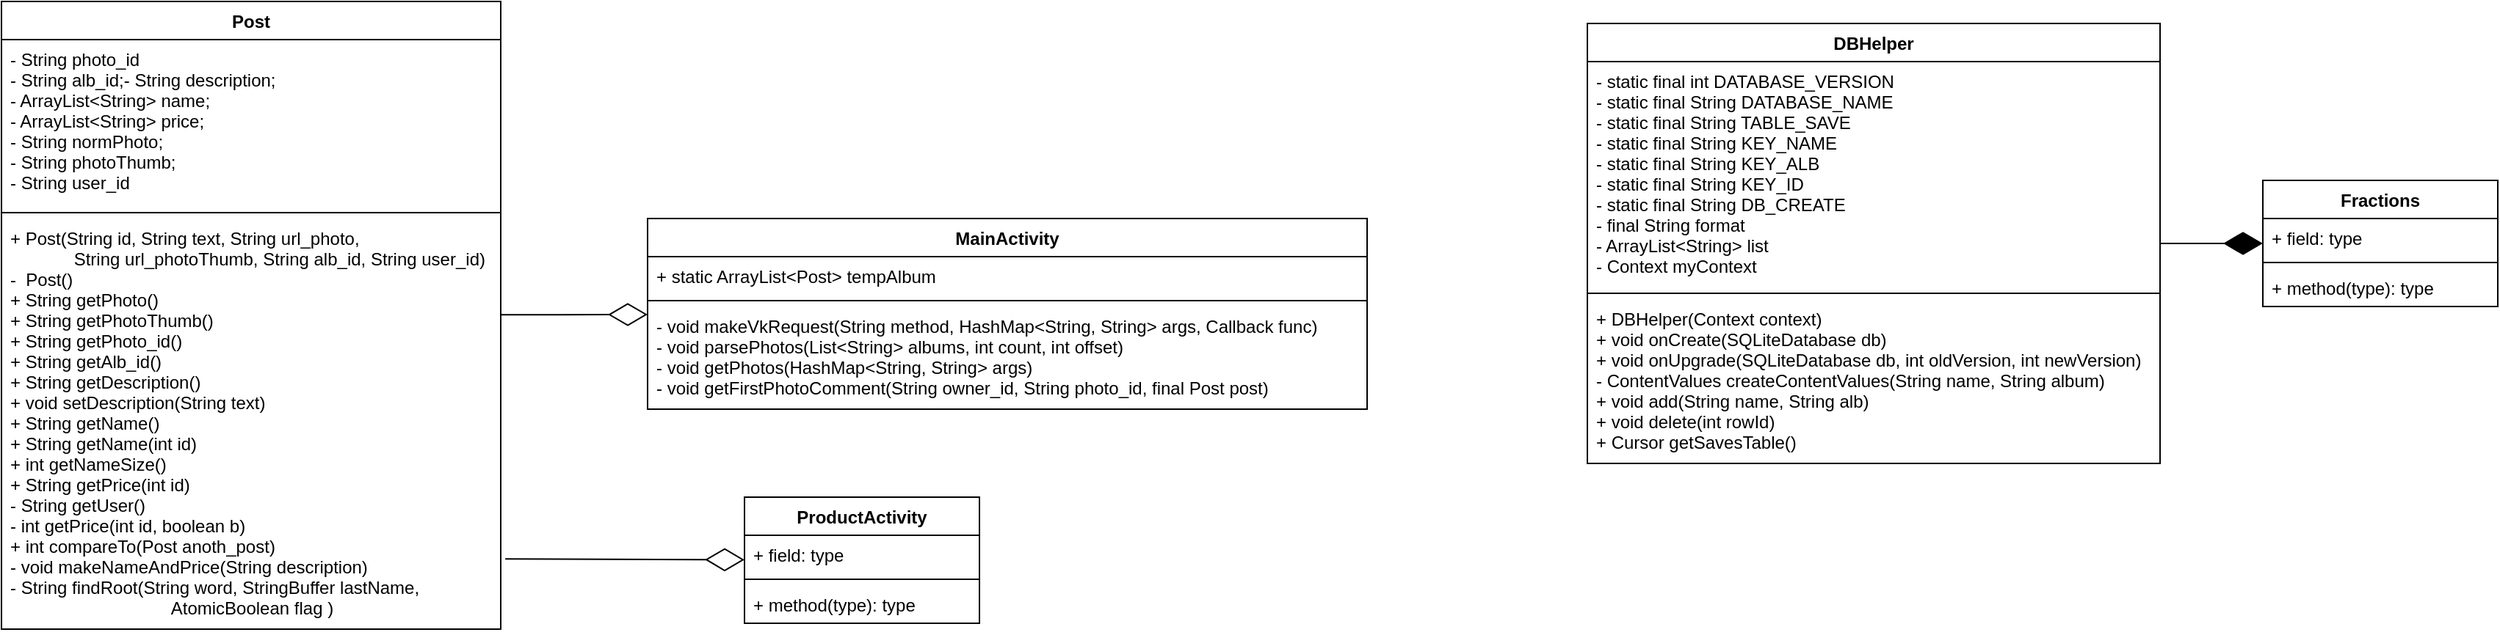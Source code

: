 <mxfile version="10.6.8" type="github"><diagram id="H0TlaPmsUMJZ5l3_36gU" name="Page-1"><mxGraphModel dx="2221" dy="771" grid="1" gridSize="10" guides="1" tooltips="1" connect="1" arrows="1" fold="1" page="1" pageScale="1" pageWidth="827" pageHeight="1169" math="0" shadow="0"><root><mxCell id="0"/><mxCell id="1" parent="0"/><mxCell id="FyV8M_RW5J6ellcxXbuD-1" value="Post" style="swimlane;fontStyle=1;align=center;verticalAlign=top;childLayout=stackLayout;horizontal=1;startSize=26;horizontalStack=0;resizeParent=1;resizeParentMax=0;resizeLast=0;collapsible=1;marginBottom=0;" vertex="1" parent="1"><mxGeometry x="-200" y="55" width="340" height="428" as="geometry"/></mxCell><mxCell id="FyV8M_RW5J6ellcxXbuD-2" value="- String photo_id&#xA;- String alb_id;- String description;&#xA;- ArrayList&lt;String&gt; name;&#xA;- ArrayList&lt;String&gt; price;&#xA;- String normPhoto;&#xA;- String photoThumb;&#xA;- String user_id" style="text;strokeColor=none;fillColor=none;align=left;verticalAlign=top;spacingLeft=4;spacingRight=4;overflow=hidden;rotatable=0;points=[[0,0.5],[1,0.5]];portConstraint=eastwest;" vertex="1" parent="FyV8M_RW5J6ellcxXbuD-1"><mxGeometry y="26" width="340" height="114" as="geometry"/></mxCell><mxCell id="FyV8M_RW5J6ellcxXbuD-3" value="" style="line;strokeWidth=1;fillColor=none;align=left;verticalAlign=middle;spacingTop=-1;spacingLeft=3;spacingRight=3;rotatable=0;labelPosition=right;points=[];portConstraint=eastwest;" vertex="1" parent="FyV8M_RW5J6ellcxXbuD-1"><mxGeometry y="140" width="340" height="8" as="geometry"/></mxCell><mxCell id="FyV8M_RW5J6ellcxXbuD-4" value="+ Post(String id, String text, String url_photo, &#xA;             String url_photoThumb, String alb_id, String user_id)&#xA;-  Post()&#xA;+ String getPhoto()&#xA;+ String getPhotoThumb()&#xA;+ String getPhoto_id()&#xA;+ String getAlb_id()&#xA;+ String getDescription()&#xA;+ void setDescription(String text)&#xA;+ String getName()&#xA;+ String getName(int id)&#xA;+ int getNameSize()&#xA;+ String getPrice(int id)&#xA;- String getUser()&#xA;- int getPrice(int id, boolean b)&#xA;+ int compareTo(Post anoth_post)&#xA;- void makeNameAndPrice(String description)&#xA;- String findRoot(String word, StringBuffer lastName, &#xA;                                 AtomicBoolean flag )" style="text;strokeColor=none;fillColor=none;align=left;verticalAlign=top;spacingLeft=4;spacingRight=4;overflow=hidden;rotatable=0;points=[[0,0.5],[1,0.5]];portConstraint=eastwest;" vertex="1" parent="FyV8M_RW5J6ellcxXbuD-1"><mxGeometry y="148" width="340" height="280" as="geometry"/></mxCell><mxCell id="FyV8M_RW5J6ellcxXbuD-5" value="MainActivity" style="swimlane;fontStyle=1;align=center;verticalAlign=top;childLayout=stackLayout;horizontal=1;startSize=26;horizontalStack=0;resizeParent=1;resizeParentMax=0;resizeLast=0;collapsible=1;marginBottom=0;" vertex="1" parent="1"><mxGeometry x="240" y="203" width="490" height="130" as="geometry"/></mxCell><mxCell id="FyV8M_RW5J6ellcxXbuD-6" value="+ static ArrayList&lt;Post&gt; tempAlbum&#xA;" style="text;strokeColor=none;fillColor=none;align=left;verticalAlign=top;spacingLeft=4;spacingRight=4;overflow=hidden;rotatable=0;points=[[0,0.5],[1,0.5]];portConstraint=eastwest;" vertex="1" parent="FyV8M_RW5J6ellcxXbuD-5"><mxGeometry y="26" width="490" height="26" as="geometry"/></mxCell><mxCell id="FyV8M_RW5J6ellcxXbuD-7" value="" style="line;strokeWidth=1;fillColor=none;align=left;verticalAlign=middle;spacingTop=-1;spacingLeft=3;spacingRight=3;rotatable=0;labelPosition=right;points=[];portConstraint=eastwest;" vertex="1" parent="FyV8M_RW5J6ellcxXbuD-5"><mxGeometry y="52" width="490" height="8" as="geometry"/></mxCell><mxCell id="FyV8M_RW5J6ellcxXbuD-8" value="- void makeVkRequest(String method, HashMap&lt;String, String&gt; args, Callback func)&#xA;- void parsePhotos(List&lt;String&gt; albums, int count, int offset)&#xA;- void getPhotos(HashMap&lt;String, String&gt; args)&#xA;- void getFirstPhotoComment(String owner_id, String photo_id, final Post post)" style="text;strokeColor=none;fillColor=none;align=left;verticalAlign=top;spacingLeft=4;spacingRight=4;overflow=hidden;rotatable=0;points=[[0,0.5],[1,0.5]];portConstraint=eastwest;" vertex="1" parent="FyV8M_RW5J6ellcxXbuD-5"><mxGeometry y="60" width="490" height="70" as="geometry"/></mxCell><mxCell id="FyV8M_RW5J6ellcxXbuD-9" value="DBHelper" style="swimlane;fontStyle=1;align=center;verticalAlign=top;childLayout=stackLayout;horizontal=1;startSize=26;horizontalStack=0;resizeParent=1;resizeParentMax=0;resizeLast=0;collapsible=1;marginBottom=0;" vertex="1" parent="1"><mxGeometry x="880" y="70" width="390" height="300" as="geometry"/></mxCell><mxCell id="FyV8M_RW5J6ellcxXbuD-10" value="- static final int DATABASE_VERSION&#xA;- static final String DATABASE_NAME&#xA;- static final String TABLE_SAVE&#xA;- static final String KEY_NAME&#xA;- static final String KEY_ALB&#xA;- static final String KEY_ID&#xA;- static final String DB_CREATE&#xA;- final String format&#xA;- ArrayList&lt;String&gt; list&#xA;- Context myContext" style="text;strokeColor=none;fillColor=none;align=left;verticalAlign=top;spacingLeft=4;spacingRight=4;overflow=hidden;rotatable=0;points=[[0,0.5],[1,0.5]];portConstraint=eastwest;" vertex="1" parent="FyV8M_RW5J6ellcxXbuD-9"><mxGeometry y="26" width="390" height="154" as="geometry"/></mxCell><mxCell id="FyV8M_RW5J6ellcxXbuD-11" value="" style="line;strokeWidth=1;fillColor=none;align=left;verticalAlign=middle;spacingTop=-1;spacingLeft=3;spacingRight=3;rotatable=0;labelPosition=right;points=[];portConstraint=eastwest;" vertex="1" parent="FyV8M_RW5J6ellcxXbuD-9"><mxGeometry y="180" width="390" height="8" as="geometry"/></mxCell><mxCell id="FyV8M_RW5J6ellcxXbuD-12" value="+ DBHelper(Context context)&#xA;+ void onCreate(SQLiteDatabase db)&#xA;+ void onUpgrade(SQLiteDatabase db, int oldVersion, int newVersion)&#xA;- ContentValues createContentValues(String name, String album)&#xA;+ void add(String name, String alb)&#xA;+ void delete(int rowId)&#xA;+ Cursor getSavesTable()" style="text;strokeColor=none;fillColor=none;align=left;verticalAlign=top;spacingLeft=4;spacingRight=4;overflow=hidden;rotatable=0;points=[[0,0.5],[1,0.5]];portConstraint=eastwest;" vertex="1" parent="FyV8M_RW5J6ellcxXbuD-9"><mxGeometry y="188" width="390" height="112" as="geometry"/></mxCell><mxCell id="FyV8M_RW5J6ellcxXbuD-14" value="Fractions" style="swimlane;fontStyle=1;align=center;verticalAlign=top;childLayout=stackLayout;horizontal=1;startSize=26;horizontalStack=0;resizeParent=1;resizeParentMax=0;resizeLast=0;collapsible=1;marginBottom=0;" vertex="1" parent="1"><mxGeometry x="1340" y="177" width="160" height="86" as="geometry"/></mxCell><mxCell id="FyV8M_RW5J6ellcxXbuD-15" value="+ field: type" style="text;strokeColor=none;fillColor=none;align=left;verticalAlign=top;spacingLeft=4;spacingRight=4;overflow=hidden;rotatable=0;points=[[0,0.5],[1,0.5]];portConstraint=eastwest;" vertex="1" parent="FyV8M_RW5J6ellcxXbuD-14"><mxGeometry y="26" width="160" height="26" as="geometry"/></mxCell><mxCell id="FyV8M_RW5J6ellcxXbuD-16" value="" style="line;strokeWidth=1;fillColor=none;align=left;verticalAlign=middle;spacingTop=-1;spacingLeft=3;spacingRight=3;rotatable=0;labelPosition=right;points=[];portConstraint=eastwest;" vertex="1" parent="FyV8M_RW5J6ellcxXbuD-14"><mxGeometry y="52" width="160" height="8" as="geometry"/></mxCell><mxCell id="FyV8M_RW5J6ellcxXbuD-17" value="+ method(type): type" style="text;strokeColor=none;fillColor=none;align=left;verticalAlign=top;spacingLeft=4;spacingRight=4;overflow=hidden;rotatable=0;points=[[0,0.5],[1,0.5]];portConstraint=eastwest;" vertex="1" parent="FyV8M_RW5J6ellcxXbuD-14"><mxGeometry y="60" width="160" height="26" as="geometry"/></mxCell><mxCell id="FyV8M_RW5J6ellcxXbuD-22" value="" style="endArrow=diamondThin;endFill=0;endSize=24;html=1;" edge="1" parent="1" source="FyV8M_RW5J6ellcxXbuD-1" target="FyV8M_RW5J6ellcxXbuD-5"><mxGeometry width="160" relative="1" as="geometry"><mxPoint x="200" y="229.5" as="sourcePoint"/><mxPoint x="210" y="150" as="targetPoint"/></mxGeometry></mxCell><mxCell id="FyV8M_RW5J6ellcxXbuD-24" value="ProductActivity" style="swimlane;fontStyle=1;align=center;verticalAlign=top;childLayout=stackLayout;horizontal=1;startSize=26;horizontalStack=0;resizeParent=1;resizeParentMax=0;resizeLast=0;collapsible=1;marginBottom=0;" vertex="1" parent="1"><mxGeometry x="306" y="393" width="160" height="86" as="geometry"/></mxCell><mxCell id="FyV8M_RW5J6ellcxXbuD-25" value="+ field: type" style="text;strokeColor=none;fillColor=none;align=left;verticalAlign=top;spacingLeft=4;spacingRight=4;overflow=hidden;rotatable=0;points=[[0,0.5],[1,0.5]];portConstraint=eastwest;" vertex="1" parent="FyV8M_RW5J6ellcxXbuD-24"><mxGeometry y="26" width="160" height="26" as="geometry"/></mxCell><mxCell id="FyV8M_RW5J6ellcxXbuD-26" value="" style="line;strokeWidth=1;fillColor=none;align=left;verticalAlign=middle;spacingTop=-1;spacingLeft=3;spacingRight=3;rotatable=0;labelPosition=right;points=[];portConstraint=eastwest;" vertex="1" parent="FyV8M_RW5J6ellcxXbuD-24"><mxGeometry y="52" width="160" height="8" as="geometry"/></mxCell><mxCell id="FyV8M_RW5J6ellcxXbuD-27" value="+ method(type): type" style="text;strokeColor=none;fillColor=none;align=left;verticalAlign=top;spacingLeft=4;spacingRight=4;overflow=hidden;rotatable=0;points=[[0,0.5],[1,0.5]];portConstraint=eastwest;" vertex="1" parent="FyV8M_RW5J6ellcxXbuD-24"><mxGeometry y="60" width="160" height="26" as="geometry"/></mxCell><mxCell id="FyV8M_RW5J6ellcxXbuD-28" value="" style="endArrow=diamondThin;endFill=1;endSize=24;html=1;" edge="1" parent="1" source="FyV8M_RW5J6ellcxXbuD-9" target="FyV8M_RW5J6ellcxXbuD-14"><mxGeometry width="160" relative="1" as="geometry"><mxPoint x="1340" y="219.5" as="sourcePoint"/><mxPoint x="1500" y="219.5" as="targetPoint"/></mxGeometry></mxCell><mxCell id="FyV8M_RW5J6ellcxXbuD-29" value="" style="endArrow=diamondThin;endFill=0;endSize=24;html=1;exitX=1.009;exitY=0.829;exitDx=0;exitDy=0;exitPerimeter=0;" edge="1" parent="1" source="FyV8M_RW5J6ellcxXbuD-4" target="FyV8M_RW5J6ellcxXbuD-24"><mxGeometry width="160" relative="1" as="geometry"><mxPoint x="150" y="435.5" as="sourcePoint"/><mxPoint x="310" y="435.5" as="targetPoint"/></mxGeometry></mxCell></root></mxGraphModel></diagram></mxfile>